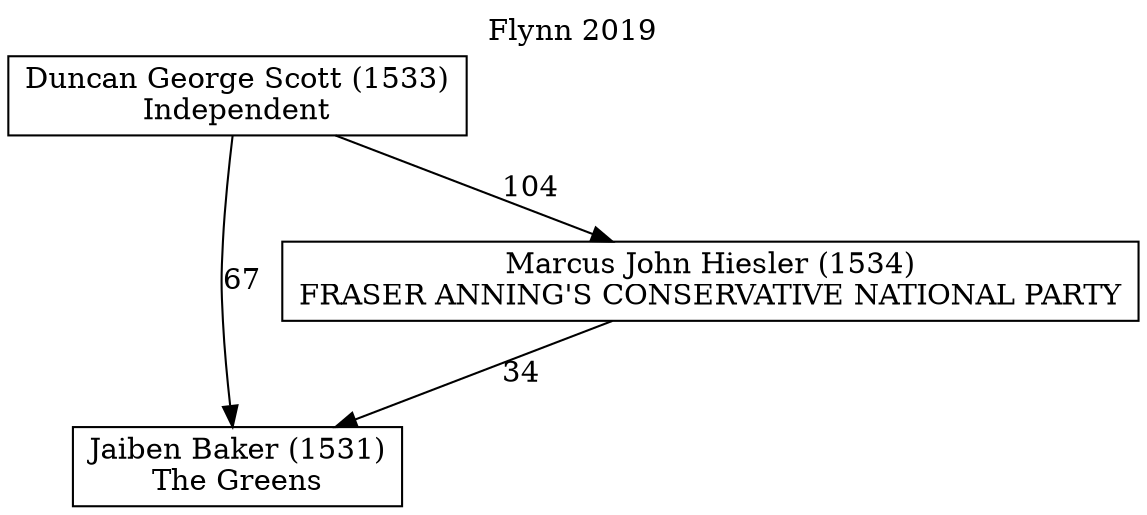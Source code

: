 // House preference flow
digraph "Jaiben Baker (1531)_Flynn_2019" {
	graph [label="Flynn 2019" labelloc=t mclimit=10]
	node [shape=box]
	"Duncan George Scott (1533)" [label="Duncan George Scott (1533)
Independent"]
	"Jaiben Baker (1531)" [label="Jaiben Baker (1531)
The Greens"]
	"Marcus John Hiesler (1534)" [label="Marcus John Hiesler (1534)
FRASER ANNING'S CONSERVATIVE NATIONAL PARTY"]
	"Duncan George Scott (1533)" -> "Jaiben Baker (1531)" [label=67]
	"Duncan George Scott (1533)" -> "Marcus John Hiesler (1534)" [label=104]
	"Marcus John Hiesler (1534)" -> "Jaiben Baker (1531)" [label=34]
}
